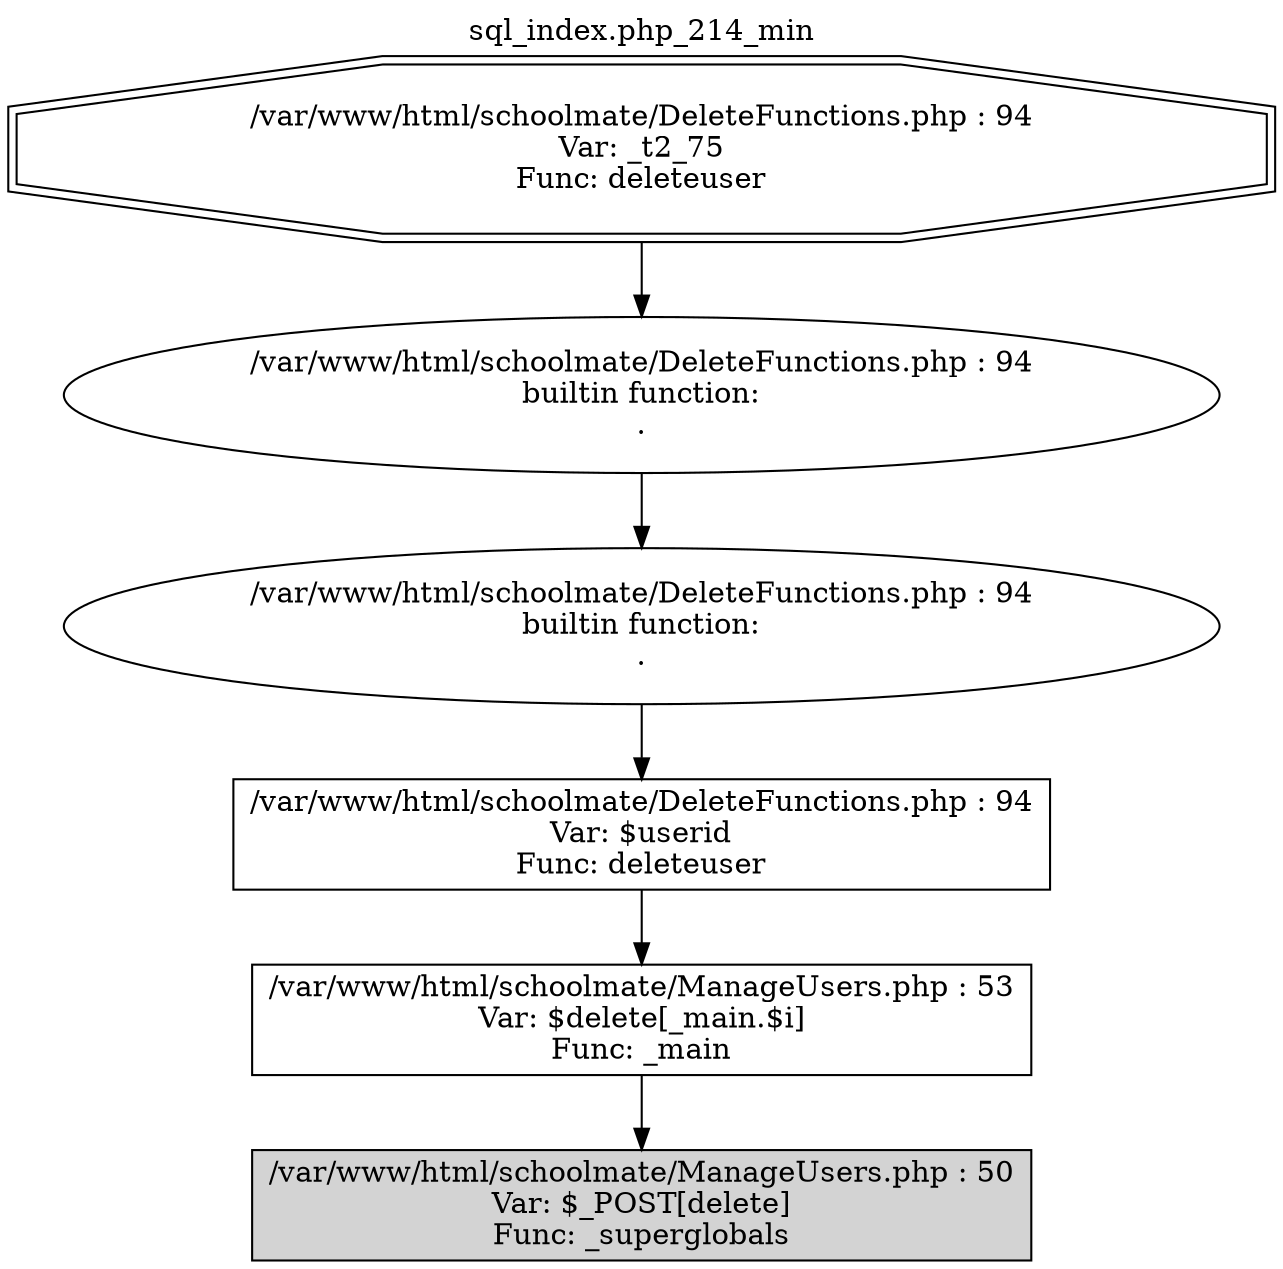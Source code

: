 digraph cfg {
  label="sql_index.php_214_min";
  labelloc=t;
  n1 [shape=doubleoctagon, label="/var/www/html/schoolmate/DeleteFunctions.php : 94\nVar: _t2_75\nFunc: deleteuser\n"];
  n2 [shape=ellipse, label="/var/www/html/schoolmate/DeleteFunctions.php : 94\nbuiltin function:\n.\n"];
  n3 [shape=ellipse, label="/var/www/html/schoolmate/DeleteFunctions.php : 94\nbuiltin function:\n.\n"];
  n4 [shape=box, label="/var/www/html/schoolmate/DeleteFunctions.php : 94\nVar: $userid\nFunc: deleteuser\n"];
  n5 [shape=box, label="/var/www/html/schoolmate/ManageUsers.php : 53\nVar: $delete[_main.$i]\nFunc: _main\n"];
  n6 [shape=box, label="/var/www/html/schoolmate/ManageUsers.php : 50\nVar: $_POST[delete]\nFunc: _superglobals\n",style=filled];
  n1 -> n2;
  n2 -> n3;
  n3 -> n4;
  n4 -> n5;
  n5 -> n6;
}
